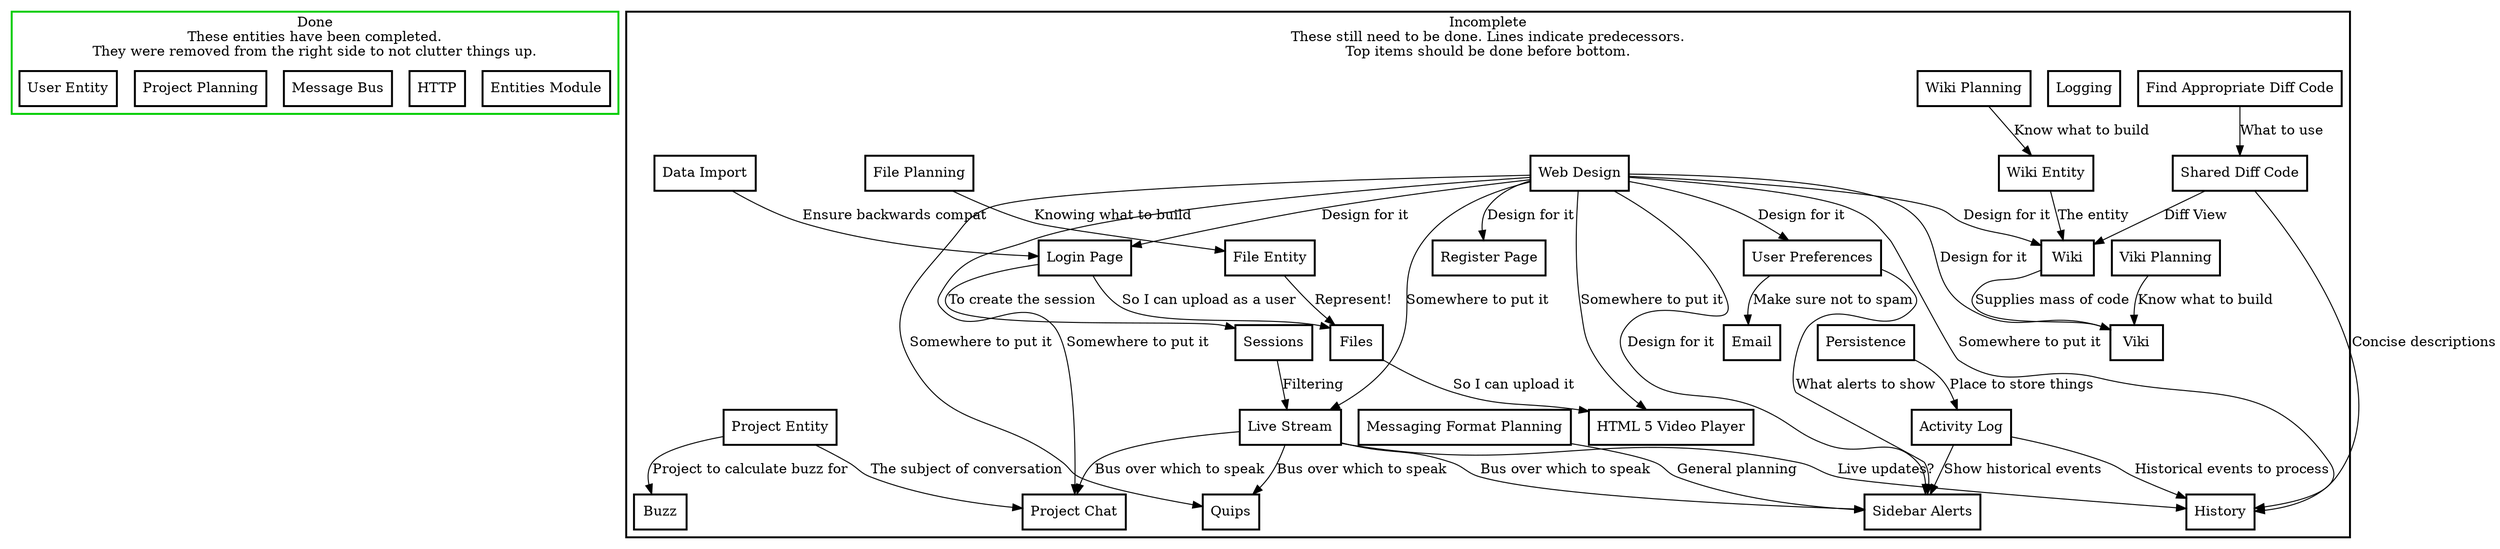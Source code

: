 digraph FeatureList {
#    nodesep = 1.0
    
# Boxes are for servers
    node [shape="box", color=black style=bold];

    subgraph cluster_done {
        style=bold
        color=green3
        shape=box
        label="Done\nThese entities have been completed.\nThey were removed from the right side to not clutter things up."

        entities [ label="Entities Module" ];
        http_framework [ label="HTTP" ];
        message_bus [ label="Message Bus" ];        
        project_planning [ label="Project Planning" ];
        user_entity [ label="User Entity" ];
    };
    
    subgraph cluster_not {
        style=bold
        color=black
        shape=box
        label="Incomplete\nThese still need to be done. Lines indicate predecessors.\nTop items should be done before bottom."
        
        activity_log [ label="Activity Log" ];
        alert_format_planning [ label="Messaging Format Planning" ];
        buzz [ label="Buzz" ];
        data_import [ label="Data Import" ];
        diff_code [ label="Shared Diff Code"];
        diff_search [ label="Find Appropriate Diff Code"];
        email [ label="Email" ];
        file_entity [ label="File Entity" ];
        file_planning [ label="File Planning" ];
        files [ label="Files" ];
        header_sayings [ label="Quips" ];
        history_tool [ label="History" ];
        html5_video [ label="HTML 5 Video Player" ];
        live_stream [ label="Live Stream" ];
        logging [ label="Logging" ];
        login_page [ label="Login Page" ];
        persistence [ label="Persistence" ];
        project_chat [ label="Project Chat" ];
        project_entity [ label="Project Entity" ];
        register_page [ label="Register Page" ];
        sessions [ label="Sessions" ];
        sidebar_alerts [ label="Sidebar Alerts" ];
        user_preferences [ label="User Preferences" ];
        viki [ label="Viki" ];
        viki_planning [ label = "Viki Planning" ];
        web_design [ label = "Web Design" ];
        wiki [ label="Wiki" ];
        wiki_entity [ label="Wiki Entity" ];
        wiki_planning [ label="Wiki Planning" ];
    }

    activity_log->history_tool [ label = "Historical events to process" ];
    activity_log->sidebar_alerts [ label = "Show historical events" ];
    alert_format_planning->sidebar_alerts [ label = "General planning" ];
    data_import->login_page [ label = "Ensure backwards compat" ];
    diff_code->history_tool [ label = "Concise descriptions"];
    diff_code->wiki [ label = "Diff View" ];
    diff_search->diff_code [ label = "What to use"];
    file_entity->files [ label="Represent!" ];
    file_planning->file_entity [ label="Knowing what to build" ];
    files->html5_video [ label="So I can upload it" ];
    live_stream->header_sayings [ label = "Bus over which to speak" ];
    live_stream->history_tool [ label = "Live updates?" ];
    live_stream->project_chat [ label = "Bus over which to speak" ];
    live_stream->sidebar_alerts [ label = "Bus over which to speak" ];
    login_page->files [ label="So I can upload as a user" ];
    login_page->sessions [ label = "To create the session" ];
    persistence->activity_log [ label="Place to store things" ];
    project_entity->buzz [ label = "Project to calculate buzz for" ];
    project_entity->project_chat [ label = "The subject of conversation" ];
    sessions->live_stream [ label = "Filtering" ];
    user_preferences->email [ label="Make sure not to spam" ];
    user_preferences->sidebar_alerts [ label = "What alerts to show" ];
    viki_planning->viki [ label = "Know what to build" ];
    web_design->header_sayings [ label = "Somewhere to put it" ];
    web_design->history_tool [ label = "Somewhere to put it" ];
    web_design->html5_video [ label = "Somewhere to put it" ];
    web_design->live_stream [ label = "Somewhere to put it" ];
    web_design->login_page [ label = "Design for it" ];
    web_design->project_chat [ label = "Somewhere to put it" ];
    web_design->register_page [ label = "Design for it" ];
    web_design->sidebar_alerts [ label = "Design for it" ];
    web_design->user_preferences [ label = "Design for it" ];
    web_design->viki [ label = "Design for it" ];
    web_design->wiki [ label = "Design for it" ];
    wiki_entity->wiki [ label = "The entity" ];
    wiki_planning->wiki_entity [ label = "Know what to build" ];
    wiki->viki [ label = "Supplies mass of code" ];
}